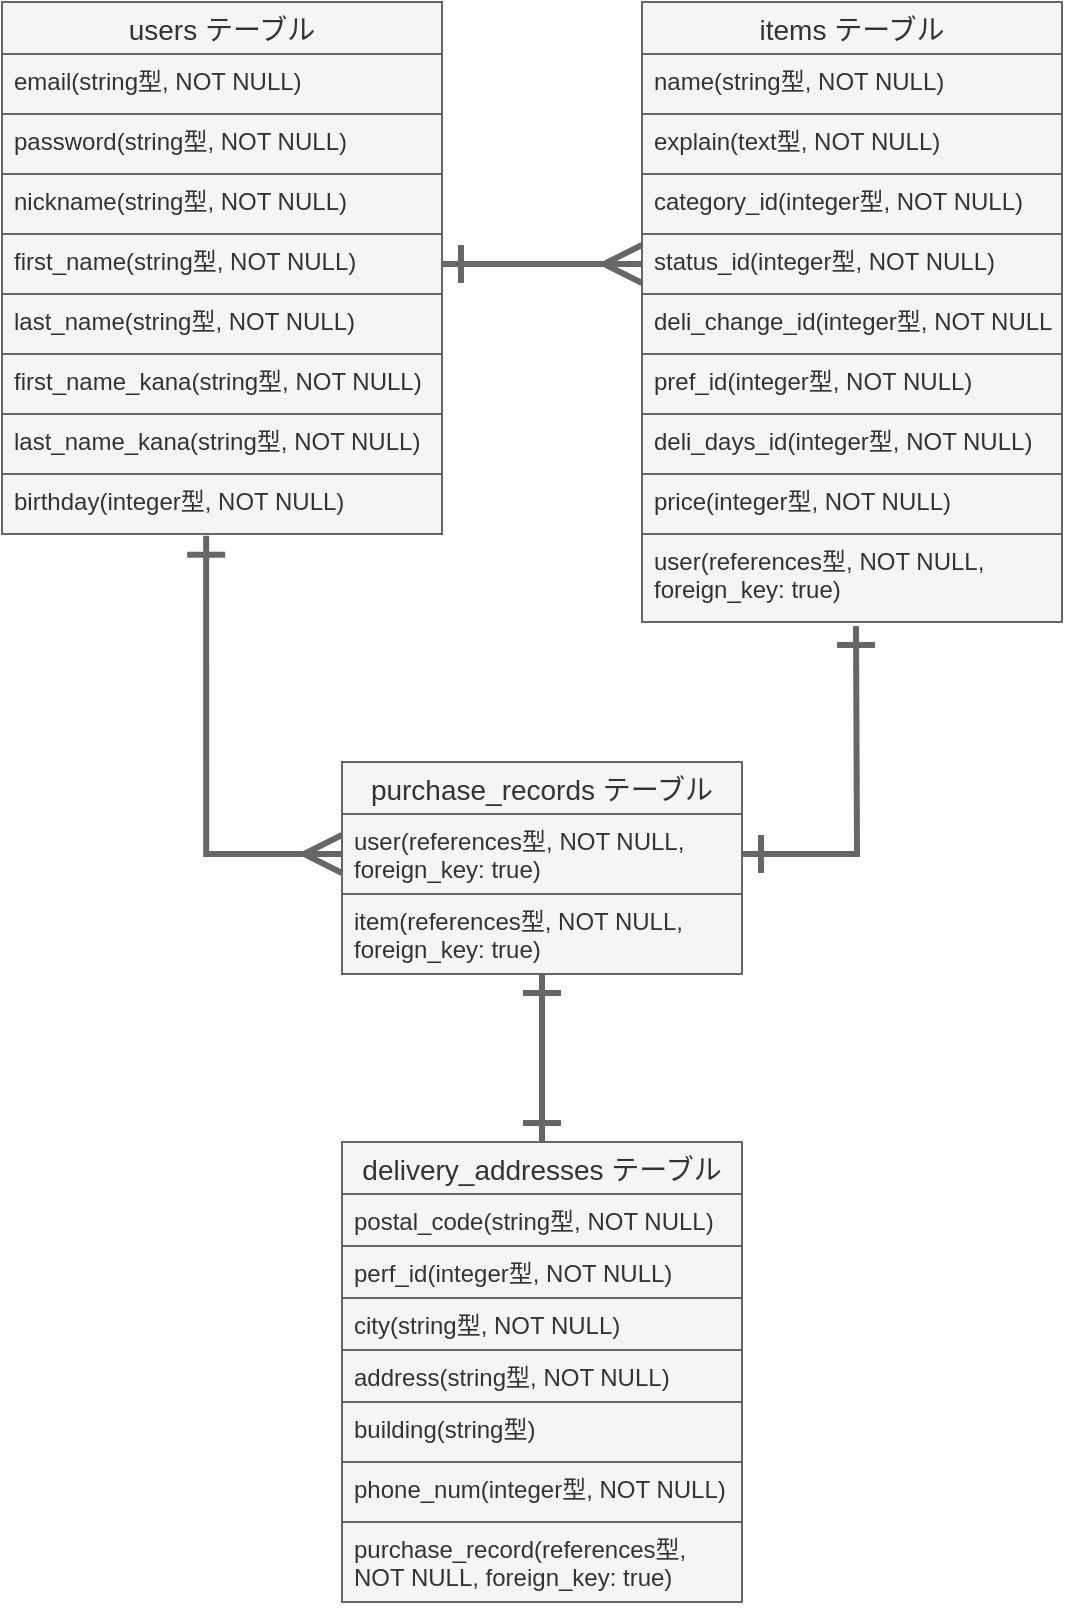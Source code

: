 <mxfile>
    <diagram id="RyZYJ4R8qu12Vep-C0D-" name="ページ1">
        <mxGraphModel dx="451" dy="529" grid="1" gridSize="10" guides="1" tooltips="1" connect="1" arrows="1" fold="1" page="1" pageScale="1" pageWidth="827" pageHeight="1169" math="0" shadow="0">
            <root>
                <mxCell id="0"/>
                <mxCell id="1" parent="0"/>
                <mxCell id="2" value="users テーブル" style="swimlane;fontStyle=0;childLayout=stackLayout;horizontal=1;startSize=26;horizontalStack=0;resizeParent=1;resizeParentMax=0;resizeLast=0;collapsible=1;marginBottom=0;align=center;fontSize=14;fillColor=#f5f5f5;strokeColor=#666666;fontColor=#333333;" vertex="1" parent="1">
                    <mxGeometry y="40" width="220" height="266" as="geometry"/>
                </mxCell>
                <mxCell id="3" value="email(string型, NOT NULL)" style="text;strokeColor=#666666;fillColor=#f5f5f5;spacingLeft=4;spacingRight=4;overflow=hidden;rotatable=0;points=[[0,0.5],[1,0.5]];portConstraint=eastwest;fontSize=12;fontColor=#333333;" vertex="1" parent="2">
                    <mxGeometry y="26" width="220" height="30" as="geometry"/>
                </mxCell>
                <mxCell id="4" value="password(string型, NOT NULL)" style="text;strokeColor=#666666;fillColor=#f5f5f5;spacingLeft=4;spacingRight=4;overflow=hidden;rotatable=0;points=[[0,0.5],[1,0.5]];portConstraint=eastwest;fontSize=12;fontColor=#333333;" vertex="1" parent="2">
                    <mxGeometry y="56" width="220" height="30" as="geometry"/>
                </mxCell>
                <mxCell id="7" value="nickname(string型, NOT NULL)" style="text;strokeColor=#666666;fillColor=#f5f5f5;spacingLeft=4;spacingRight=4;overflow=hidden;rotatable=0;points=[[0,0.5],[1,0.5]];portConstraint=eastwest;fontSize=12;fontColor=#333333;" vertex="1" parent="2">
                    <mxGeometry y="86" width="220" height="30" as="geometry"/>
                </mxCell>
                <mxCell id="10" value="first_name(string型, NOT NULL)" style="text;strokeColor=#666666;fillColor=#f5f5f5;spacingLeft=4;spacingRight=4;overflow=hidden;rotatable=0;points=[[0,0.5],[1,0.5]];portConstraint=eastwest;fontSize=12;fontStyle=0;fontColor=#333333;" vertex="1" parent="2">
                    <mxGeometry y="116" width="220" height="30" as="geometry"/>
                </mxCell>
                <mxCell id="9" value="last_name(string型, NOT NULL)" style="text;strokeColor=#666666;fillColor=#f5f5f5;spacingLeft=4;spacingRight=4;overflow=hidden;rotatable=0;points=[[0,0.5],[1,0.5]];portConstraint=eastwest;fontSize=12;fontColor=#333333;" vertex="1" parent="2">
                    <mxGeometry y="146" width="220" height="30" as="geometry"/>
                </mxCell>
                <mxCell id="8" value="first_name_kana(string型, NOT NULL)" style="text;strokeColor=#666666;fillColor=#f5f5f5;spacingLeft=4;spacingRight=4;overflow=hidden;rotatable=0;points=[[0,0.5],[1,0.5]];portConstraint=eastwest;fontSize=12;fontColor=#333333;" vertex="1" parent="2">
                    <mxGeometry y="176" width="220" height="30" as="geometry"/>
                </mxCell>
                <mxCell id="6" value="last_name_kana(string型, NOT NULL)" style="text;strokeColor=#666666;fillColor=#f5f5f5;spacingLeft=4;spacingRight=4;overflow=hidden;rotatable=0;points=[[0,0.5],[1,0.5]];portConstraint=eastwest;fontSize=12;fontColor=#333333;" vertex="1" parent="2">
                    <mxGeometry y="206" width="220" height="30" as="geometry"/>
                </mxCell>
                <mxCell id="5" value="birthday(integer型, NOT NULL)" style="text;strokeColor=#666666;fillColor=#f5f5f5;spacingLeft=4;spacingRight=4;overflow=hidden;rotatable=0;points=[[0,0.5],[1,0.5]];portConstraint=eastwest;fontSize=12;fontColor=#333333;" vertex="1" parent="2">
                    <mxGeometry y="236" width="220" height="30" as="geometry"/>
                </mxCell>
                <mxCell id="11" value="items テーブル" style="swimlane;fontStyle=0;childLayout=stackLayout;horizontal=1;startSize=26;horizontalStack=0;resizeParent=1;resizeParentMax=0;resizeLast=0;collapsible=1;marginBottom=0;align=center;fontSize=14;fillColor=#f5f5f5;strokeColor=#666666;fontColor=#333333;" vertex="1" parent="1">
                    <mxGeometry x="320" y="40" width="210" height="266" as="geometry"/>
                </mxCell>
                <mxCell id="13" value="name(string型, NOT NULL)" style="text;strokeColor=#666666;fillColor=#f5f5f5;spacingLeft=4;spacingRight=4;overflow=hidden;rotatable=0;points=[[0,0.5],[1,0.5]];portConstraint=eastwest;fontSize=12;fontColor=#333333;" vertex="1" parent="11">
                    <mxGeometry y="26" width="210" height="30" as="geometry"/>
                </mxCell>
                <mxCell id="20" value="explain(text型, NOT NULL)" style="text;strokeColor=#666666;fillColor=#f5f5f5;spacingLeft=4;spacingRight=4;overflow=hidden;rotatable=0;points=[[0,0.5],[1,0.5]];portConstraint=eastwest;fontSize=12;fontColor=#333333;" vertex="1" parent="11">
                    <mxGeometry y="56" width="210" height="30" as="geometry"/>
                </mxCell>
                <mxCell id="19" value="category_id(integer型, NOT NULL)" style="text;strokeColor=#666666;fillColor=#f5f5f5;spacingLeft=4;spacingRight=4;overflow=hidden;rotatable=0;points=[[0,0.5],[1,0.5]];portConstraint=eastwest;fontSize=12;fontColor=#333333;" vertex="1" parent="11">
                    <mxGeometry y="86" width="210" height="30" as="geometry"/>
                </mxCell>
                <mxCell id="18" value="status_id(integer型, NOT NULL)" style="text;strokeColor=#666666;fillColor=#f5f5f5;spacingLeft=4;spacingRight=4;overflow=hidden;rotatable=0;points=[[0,0.5],[1,0.5]];portConstraint=eastwest;fontSize=12;fontColor=#333333;" vertex="1" parent="11">
                    <mxGeometry y="116" width="210" height="30" as="geometry"/>
                </mxCell>
                <mxCell id="17" value="deli_change_id(integer型, NOT NULL)" style="text;strokeColor=#666666;fillColor=#f5f5f5;spacingLeft=4;spacingRight=4;overflow=hidden;rotatable=0;points=[[0,0.5],[1,0.5]];portConstraint=eastwest;fontSize=12;fontColor=#333333;" vertex="1" parent="11">
                    <mxGeometry y="146" width="210" height="30" as="geometry"/>
                </mxCell>
                <mxCell id="16" value="pref_id(integer型, NOT NULL)" style="text;strokeColor=#666666;fillColor=#f5f5f5;spacingLeft=4;spacingRight=4;overflow=hidden;rotatable=0;points=[[0,0.5],[1,0.5]];portConstraint=eastwest;fontSize=12;fontColor=#333333;" vertex="1" parent="11">
                    <mxGeometry y="176" width="210" height="30" as="geometry"/>
                </mxCell>
                <mxCell id="15" value="deli_days_id(integer型, NOT NULL)" style="text;spacingLeft=4;spacingRight=4;overflow=hidden;rotatable=0;points=[[0,0.5],[1,0.5]];portConstraint=eastwest;fontSize=12;fillColor=#f5f5f5;strokeColor=#666666;fontColor=#333333;" vertex="1" parent="11">
                    <mxGeometry y="206" width="210" height="30" as="geometry"/>
                </mxCell>
                <mxCell id="14" value="price(integer型, NOT NULL)" style="text;strokeColor=#666666;fillColor=#f5f5f5;spacingLeft=4;spacingRight=4;overflow=hidden;rotatable=0;points=[[0,0.5],[1,0.5]];portConstraint=eastwest;fontSize=12;fontColor=#333333;" vertex="1" parent="11">
                    <mxGeometry y="236" width="210" height="30" as="geometry"/>
                </mxCell>
                <mxCell id="21" value="purchase_records テーブル" style="swimlane;fontStyle=0;childLayout=stackLayout;horizontal=1;startSize=26;horizontalStack=0;resizeParent=1;resizeParentMax=0;resizeLast=0;collapsible=1;marginBottom=0;align=center;fontSize=14;fillColor=#f5f5f5;strokeColor=#666666;fontColor=#333333;" vertex="1" parent="1">
                    <mxGeometry x="170" y="420" width="200" height="106" as="geometry"/>
                </mxCell>
                <mxCell id="32" value="user(references型, NOT NULL,&#10;foreign_key: true)" style="text;strokeColor=#666666;fillColor=#f5f5f5;spacingLeft=4;spacingRight=4;overflow=hidden;rotatable=0;points=[[0,0.5],[1,0.5]];portConstraint=eastwest;fontSize=12;fontColor=#333333;" vertex="1" parent="21">
                    <mxGeometry y="26" width="200" height="40" as="geometry"/>
                </mxCell>
                <mxCell id="42" value="item(references型, NOT NULL,&#10;foreign_key: true)" style="text;strokeColor=#666666;fillColor=#f5f5f5;spacingLeft=4;spacingRight=4;overflow=hidden;rotatable=0;points=[[0,0.5],[1,0.5]];portConstraint=eastwest;fontSize=12;fontColor=#333333;" vertex="1" parent="21">
                    <mxGeometry y="66" width="200" height="40" as="geometry"/>
                </mxCell>
                <mxCell id="28" style="edgeStyle=orthogonalEdgeStyle;rounded=0;orthogonalLoop=1;jettySize=auto;html=1;entryX=0;entryY=0.5;entryDx=0;entryDy=0;startArrow=ERone;startFill=0;endArrow=ERmany;endFill=0;endSize=15;startSize=15;targetPerimeterSpacing=0;strokeWidth=3;fillColor=#f5f5f5;strokeColor=#666666;" edge="1" parent="1" source="10" target="18">
                    <mxGeometry relative="1" as="geometry"/>
                </mxCell>
                <mxCell id="29" style="edgeStyle=orthogonalEdgeStyle;rounded=0;orthogonalLoop=1;jettySize=auto;html=1;entryX=0;entryY=0.5;entryDx=0;entryDy=0;startArrow=ERone;startFill=0;startSize=15;endArrow=ERmany;endFill=0;endSize=15;targetPerimeterSpacing=0;strokeWidth=3;exitX=0.464;exitY=1.028;exitDx=0;exitDy=0;exitPerimeter=0;fillColor=#f5f5f5;strokeColor=#666666;" edge="1" parent="1" source="5" target="32">
                    <mxGeometry relative="1" as="geometry">
                        <mxPoint x="170" y="459" as="targetPoint"/>
                    </mxGeometry>
                </mxCell>
                <mxCell id="30" style="edgeStyle=orthogonalEdgeStyle;rounded=0;orthogonalLoop=1;jettySize=auto;html=1;entryX=1;entryY=0.5;entryDx=0;entryDy=0;startArrow=ERone;startFill=0;startSize=15;endArrow=ERone;endFill=0;endSize=15;targetPerimeterSpacing=0;strokeWidth=3;fillColor=#f5f5f5;strokeColor=#666666;" edge="1" parent="1" target="32">
                    <mxGeometry relative="1" as="geometry">
                        <mxPoint x="427" y="352" as="sourcePoint"/>
                        <mxPoint x="370" y="459" as="targetPoint"/>
                    </mxGeometry>
                </mxCell>
                <mxCell id="43" style="edgeStyle=orthogonalEdgeStyle;rounded=0;orthogonalLoop=1;jettySize=auto;html=1;entryX=0.5;entryY=1;entryDx=0;entryDy=0;startArrow=ERone;startFill=0;startSize=15;endArrow=ERone;endFill=0;endSize=15;targetPerimeterSpacing=0;strokeWidth=3;fillColor=#f5f5f5;strokeColor=#666666;" edge="1" parent="1" source="33" target="21">
                    <mxGeometry relative="1" as="geometry"/>
                </mxCell>
                <mxCell id="33" value="delivery_addresses テーブル" style="swimlane;fontStyle=0;childLayout=stackLayout;horizontal=1;startSize=26;horizontalStack=0;resizeParent=1;resizeParentMax=0;resizeLast=0;collapsible=1;marginBottom=0;align=center;fontSize=14;fillColor=#f5f5f5;strokeColor=#666666;fontColor=#333333;" vertex="1" parent="1">
                    <mxGeometry x="170" y="610" width="200" height="230" as="geometry"/>
                </mxCell>
                <mxCell id="34" value="postal_code(string型, NOT NULL)" style="text;strokeColor=#666666;fillColor=#f5f5f5;spacingLeft=4;spacingRight=4;overflow=hidden;rotatable=0;points=[[0,0.5],[1,0.5]];portConstraint=eastwest;fontSize=12;fontColor=#333333;" vertex="1" parent="33">
                    <mxGeometry y="26" width="200" height="26" as="geometry"/>
                </mxCell>
                <mxCell id="35" value="perf_id(integer型, NOT NULL)" style="text;strokeColor=#666666;fillColor=#f5f5f5;spacingLeft=4;spacingRight=4;overflow=hidden;rotatable=0;points=[[0,0.5],[1,0.5]];portConstraint=eastwest;fontSize=12;fontColor=#333333;" vertex="1" parent="33">
                    <mxGeometry y="52" width="200" height="26" as="geometry"/>
                </mxCell>
                <mxCell id="36" value="city(string型, NOT NULL)" style="text;strokeColor=#666666;fillColor=#f5f5f5;spacingLeft=4;spacingRight=4;overflow=hidden;rotatable=0;points=[[0,0.5],[1,0.5]];portConstraint=eastwest;fontSize=12;fontColor=#333333;" vertex="1" parent="33">
                    <mxGeometry y="78" width="200" height="26" as="geometry"/>
                </mxCell>
                <mxCell id="37" value="address(string型, NOT NULL)" style="text;strokeColor=#666666;fillColor=#f5f5f5;spacingLeft=4;spacingRight=4;overflow=hidden;rotatable=0;points=[[0,0.5],[1,0.5]];portConstraint=eastwest;fontSize=12;fontColor=#333333;" vertex="1" parent="33">
                    <mxGeometry y="104" width="200" height="26" as="geometry"/>
                </mxCell>
                <mxCell id="38" value="building(string型)" style="text;strokeColor=#666666;fillColor=#f5f5f5;spacingLeft=4;spacingRight=4;overflow=hidden;rotatable=0;points=[[0,0.5],[1,0.5]];portConstraint=eastwest;fontSize=12;fontColor=#333333;" vertex="1" parent="33">
                    <mxGeometry y="130" width="200" height="30" as="geometry"/>
                </mxCell>
                <mxCell id="39" value="phone_num(integer型, NOT NULL)" style="text;strokeColor=#666666;fillColor=#f5f5f5;spacingLeft=4;spacingRight=4;overflow=hidden;rotatable=0;points=[[0,0.5],[1,0.5]];portConstraint=eastwest;fontSize=12;fontColor=#333333;" vertex="1" parent="33">
                    <mxGeometry y="160" width="200" height="30" as="geometry"/>
                </mxCell>
                <mxCell id="41" value="purchase_record(references型, &#10;NOT NULL, foreign_key: true)" style="text;strokeColor=#666666;fillColor=#f5f5f5;spacingLeft=4;spacingRight=4;overflow=hidden;rotatable=0;points=[[0,0.5],[1,0.5]];portConstraint=eastwest;fontSize=12;fontColor=#333333;" vertex="1" parent="33">
                    <mxGeometry y="190" width="200" height="40" as="geometry"/>
                </mxCell>
                <mxCell id="12" value="user(references型, NOT NULL,&#10;foreign_key: true)" style="text;strokeColor=#666666;fillColor=#f5f5f5;spacingLeft=4;spacingRight=4;overflow=hidden;rotatable=0;points=[[0,0.5],[1,0.5]];portConstraint=eastwest;fontSize=12;fontColor=#333333;" vertex="1" parent="1">
                    <mxGeometry x="320" y="306" width="210" height="44" as="geometry"/>
                </mxCell>
            </root>
        </mxGraphModel>
    </diagram>
</mxfile>